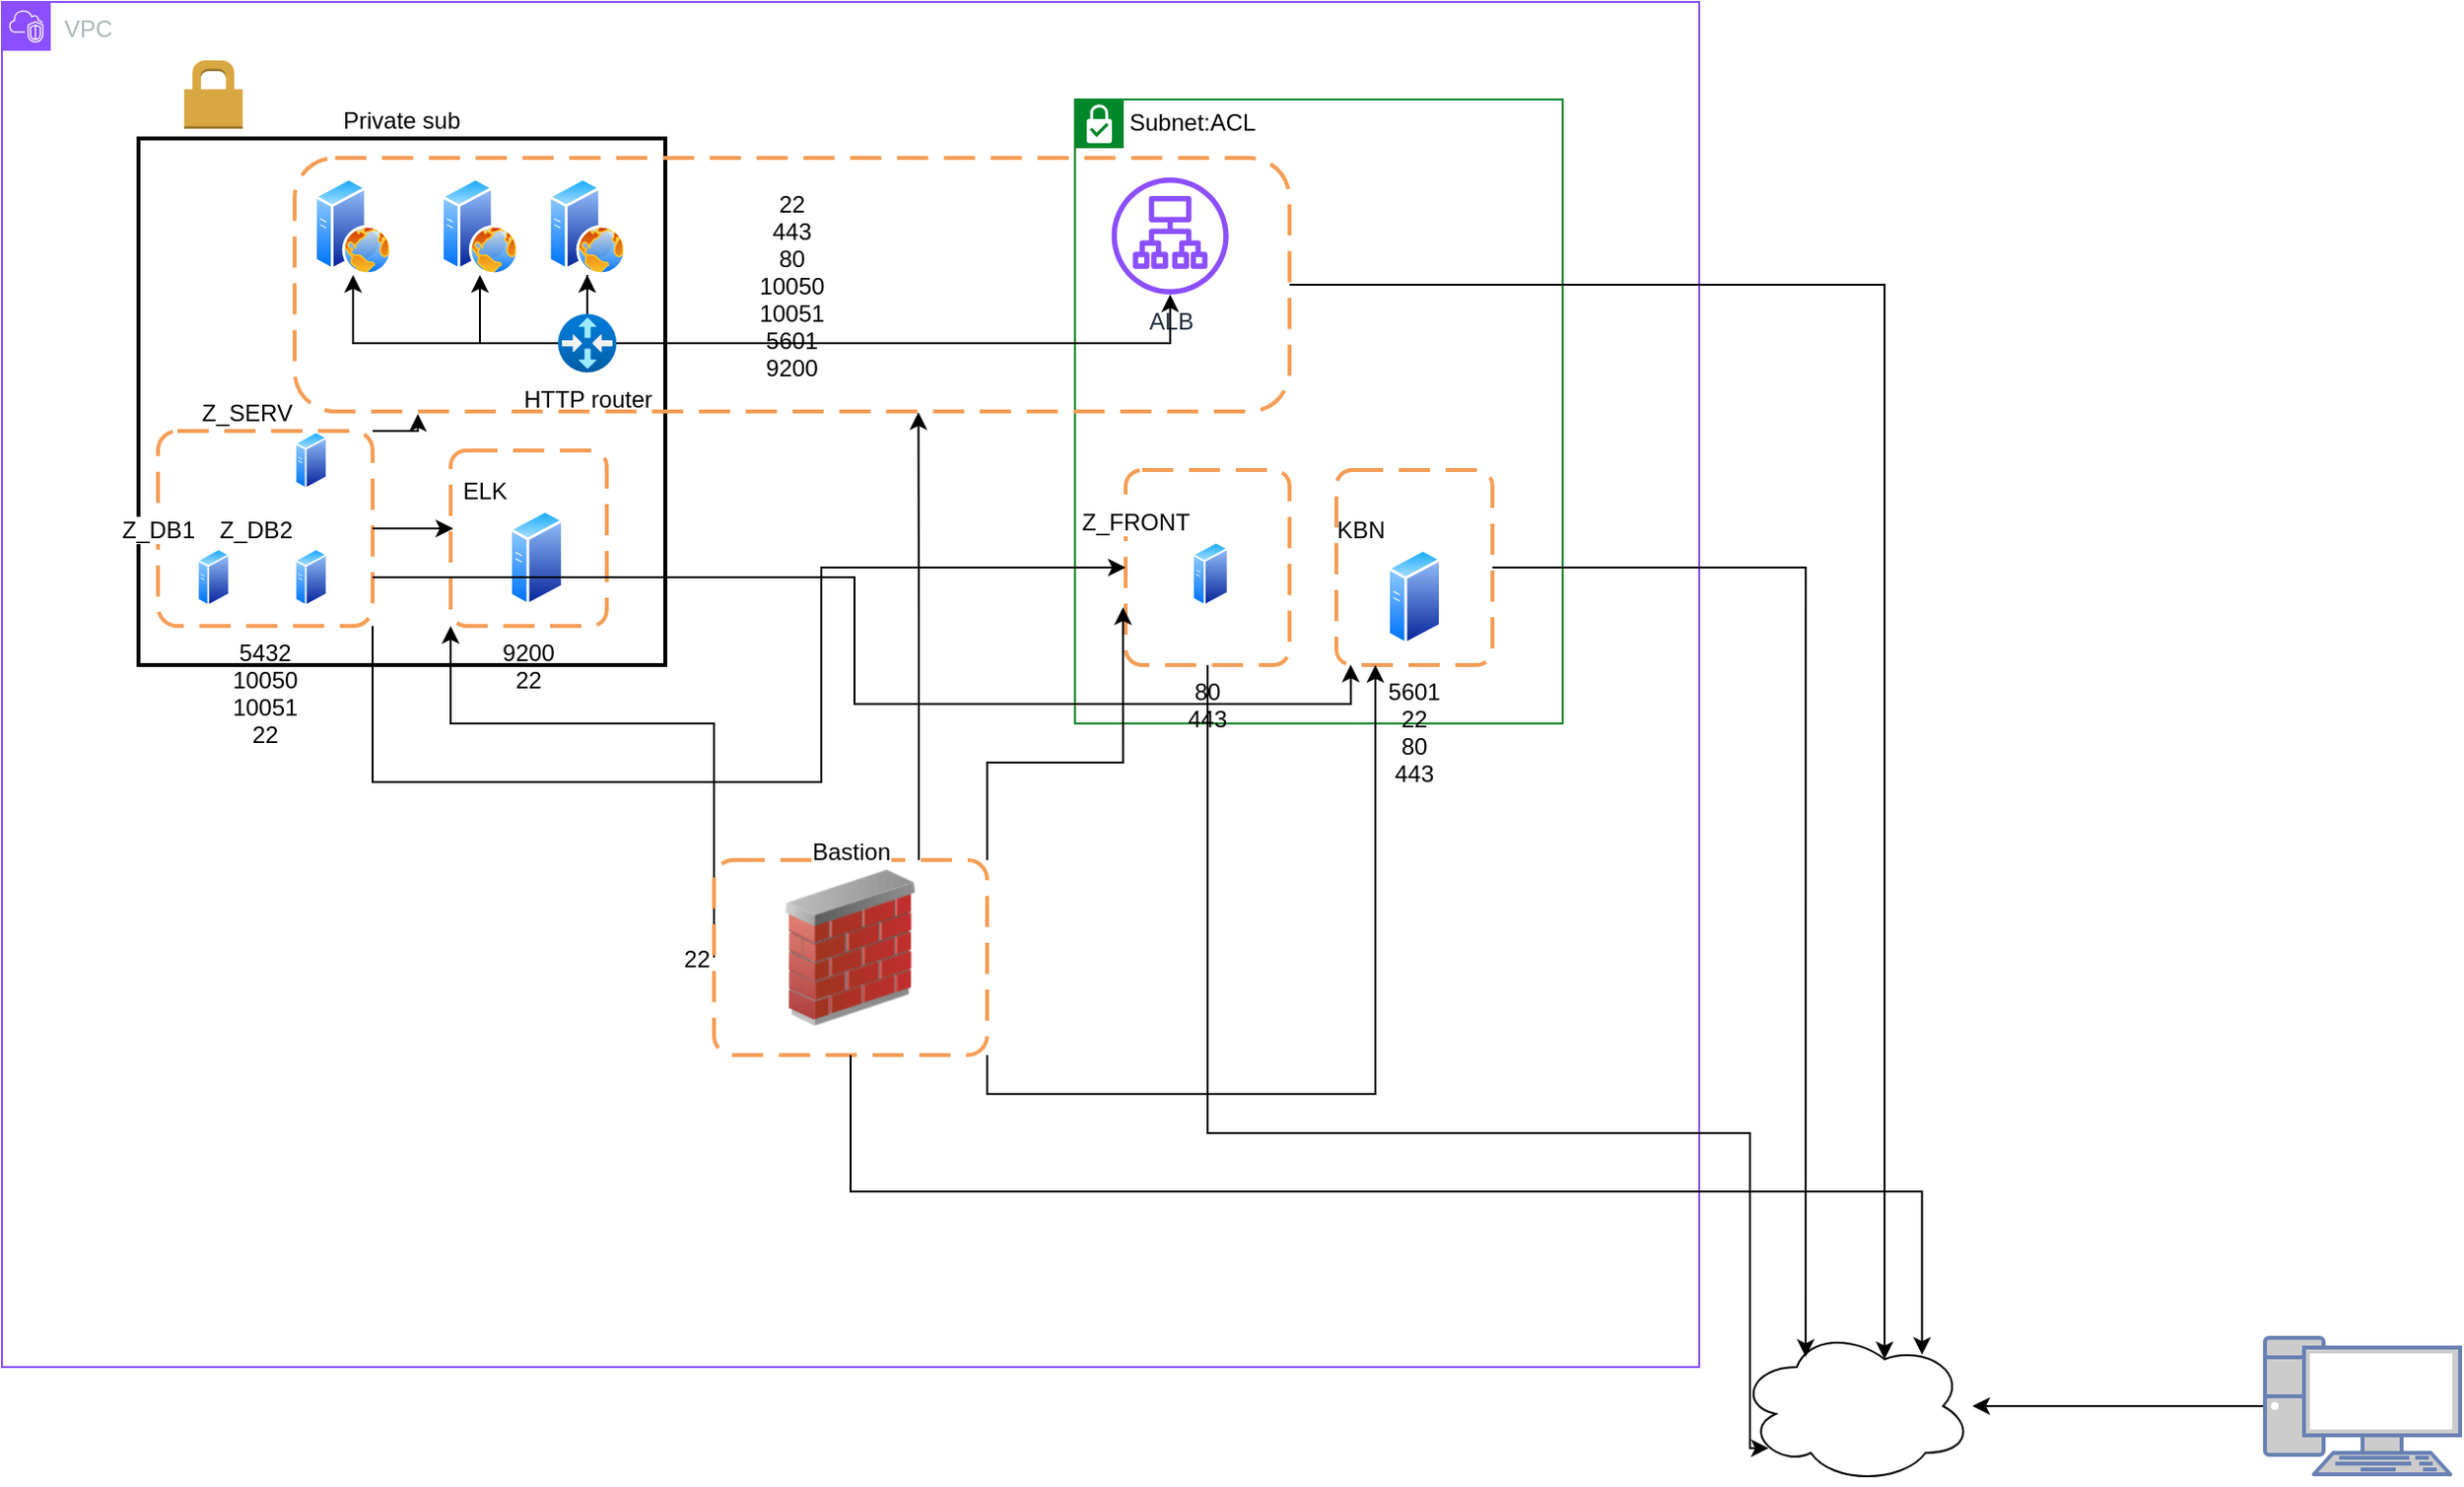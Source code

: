 <mxfile version="24.0.2" type="github">
  <diagram name="Page-1" id="822b0af5-4adb-64df-f703-e8dfc1f81529">
    <mxGraphModel dx="1498" dy="823" grid="1" gridSize="10" guides="1" tooltips="1" connect="1" arrows="1" fold="1" page="1" pageScale="1" pageWidth="1400" pageHeight="850" background="none" math="0" shadow="0">
      <root>
        <mxCell id="0" />
        <mxCell id="1" style="" parent="0" />
        <mxCell id="vzUK7i6TSwLmify1tvEo-21" value="" style="ellipse;shape=cloud;whiteSpace=wrap;html=1;" parent="1" vertex="1">
          <mxGeometry x="970" y="740" width="120" height="80" as="geometry" />
        </mxCell>
        <mxCell id="vzUK7i6TSwLmify1tvEo-33" value="VPC" style="points=[[0,0],[0.25,0],[0.5,0],[0.75,0],[1,0],[1,0.25],[1,0.5],[1,0.75],[1,1],[0.75,1],[0.5,1],[0.25,1],[0,1],[0,0.75],[0,0.5],[0,0.25]];outlineConnect=0;gradientColor=none;html=1;whiteSpace=wrap;fontSize=12;fontStyle=0;container=1;pointerEvents=0;collapsible=0;recursiveResize=0;shape=mxgraph.aws4.group;grIcon=mxgraph.aws4.group_vpc2;strokeColor=#8C4FFF;fillColor=none;verticalAlign=top;align=left;spacingLeft=30;fontColor=#AAB7B8;dashed=0;" parent="1" vertex="1">
          <mxGeometry x="80" y="60" width="870" height="700" as="geometry" />
        </mxCell>
        <mxCell id="vzUK7i6TSwLmify1tvEo-23" value="Private sub" style="rounded=1;arcSize=0;dashed=0;fillColor=default;gradientColor=none;strokeWidth=2;labelPosition=center;verticalLabelPosition=top;align=center;verticalAlign=bottom;" parent="vzUK7i6TSwLmify1tvEo-33" vertex="1">
          <mxGeometry x="70" y="70" width="270" height="270" as="geometry" />
        </mxCell>
        <mxCell id="vzUK7i6TSwLmify1tvEo-25" value="Subnet:ACL" style="shape=mxgraph.ibm.box;prType=subnet;fontStyle=0;verticalAlign=top;align=left;spacingLeft=32;spacingTop=4;fillColor=default;rounded=0;whiteSpace=wrap;html=1;strokeColor=#00882B;strokeWidth=1;dashed=0;container=1;spacing=-4;collapsible=0;expand=0;recursiveResize=0;gradientColor=none;" parent="vzUK7i6TSwLmify1tvEo-33" vertex="1">
          <mxGeometry x="550" y="50" width="250" height="320" as="geometry" />
        </mxCell>
        <mxCell id="vzUK7i6TSwLmify1tvEo-119" value="80&#xa;443" style="rounded=1;arcSize=10;dashed=1;strokeColor=#F59D56;fillColor=none;gradientColor=none;dashPattern=8 4;strokeWidth=2;labelPosition=center;verticalLabelPosition=bottom;align=center;verticalAlign=top;labelBorderColor=none;" parent="vzUK7i6TSwLmify1tvEo-25" vertex="1">
          <mxGeometry x="26" y="190" width="84" height="100" as="geometry" />
        </mxCell>
        <mxCell id="vzUK7i6TSwLmify1tvEo-65" value="KBN" style="image;aspect=fixed;perimeter=ellipsePerimeter;html=1;align=right;shadow=0;dashed=0;spacingTop=3;image=img/lib/active_directory/generic_server.svg;labelPosition=left;verticalLabelPosition=top;verticalAlign=bottom;" parent="vzUK7i6TSwLmify1tvEo-25" vertex="1">
          <mxGeometry x="160" y="230" width="28.0" height="50" as="geometry" />
        </mxCell>
        <mxCell id="vzUK7i6TSwLmify1tvEo-47" value="ALB" style="sketch=0;outlineConnect=0;fontColor=#232F3E;gradientColor=none;fillColor=#8C4FFF;strokeColor=none;dashed=0;verticalLabelPosition=bottom;verticalAlign=top;align=center;html=1;fontSize=12;fontStyle=0;aspect=fixed;pointerEvents=1;shape=mxgraph.aws4.application_load_balancer;" parent="vzUK7i6TSwLmify1tvEo-25" vertex="1">
          <mxGeometry x="18.8" y="40" width="60" height="60" as="geometry" />
        </mxCell>
        <mxCell id="vzUK7i6TSwLmify1tvEo-120" value="5601&#xa;22&#xa;80&#xa;443" style="rounded=1;arcSize=10;dashed=1;strokeColor=#F59D56;fillColor=none;gradientColor=none;dashPattern=8 4;strokeWidth=2;labelPosition=center;verticalLabelPosition=bottom;align=center;verticalAlign=top;labelBorderColor=none;" parent="vzUK7i6TSwLmify1tvEo-25" vertex="1">
          <mxGeometry x="134" y="190" width="80" height="100" as="geometry" />
        </mxCell>
        <mxCell id="vzUK7i6TSwLmify1tvEo-150" value="Z_FRONT" style="image;aspect=fixed;perimeter=ellipsePerimeter;html=1;align=right;shadow=0;dashed=0;spacingTop=3;image=img/lib/active_directory/generic_server.svg;labelPosition=left;verticalLabelPosition=top;verticalAlign=bottom;" parent="vzUK7i6TSwLmify1tvEo-25" vertex="1">
          <mxGeometry x="60" y="226.43" width="18.8" height="33.57" as="geometry" />
        </mxCell>
        <mxCell id="vzUK7i6TSwLmify1tvEo-55" value="" style="image;aspect=fixed;perimeter=ellipsePerimeter;html=1;align=center;shadow=0;dashed=0;spacingTop=3;image=img/lib/active_directory/web_server.svg;" parent="vzUK7i6TSwLmify1tvEo-33" vertex="1">
          <mxGeometry x="280" y="90" width="40" height="50" as="geometry" />
        </mxCell>
        <mxCell id="vzUK7i6TSwLmify1tvEo-78" value="ELK" style="image;aspect=fixed;perimeter=ellipsePerimeter;html=1;align=right;shadow=0;dashed=0;spacingTop=3;image=img/lib/active_directory/generic_server.svg;labelPosition=left;verticalLabelPosition=top;verticalAlign=bottom;" parent="vzUK7i6TSwLmify1tvEo-33" vertex="1">
          <mxGeometry x="260" y="260" width="28.0" height="50" as="geometry" />
        </mxCell>
        <mxCell id="vzUK7i6TSwLmify1tvEo-121" value="9200&#xa;22" style="rounded=1;arcSize=10;dashed=1;strokeColor=#F59D56;fillColor=none;gradientColor=none;dashPattern=8 4;strokeWidth=2;labelPosition=center;verticalLabelPosition=bottom;align=center;verticalAlign=top;labelBorderColor=none;" parent="vzUK7i6TSwLmify1tvEo-33" vertex="1">
          <mxGeometry x="230" y="230" width="80" height="90" as="geometry" />
        </mxCell>
        <mxCell id="vzUK7i6TSwLmify1tvEo-123" style="edgeStyle=orthogonalEdgeStyle;rounded=0;orthogonalLoop=1;jettySize=auto;html=1;exitX=0;exitY=0.5;exitDx=0;exitDy=0;entryX=0;entryY=1;entryDx=0;entryDy=0;" parent="vzUK7i6TSwLmify1tvEo-33" source="vzUK7i6TSwLmify1tvEo-122" target="vzUK7i6TSwLmify1tvEo-121" edge="1">
          <mxGeometry relative="1" as="geometry">
            <Array as="points">
              <mxPoint x="230" y="370" />
            </Array>
          </mxGeometry>
        </mxCell>
        <mxCell id="vzUK7i6TSwLmify1tvEo-126" style="edgeStyle=orthogonalEdgeStyle;rounded=0;orthogonalLoop=1;jettySize=auto;html=1;exitX=1;exitY=1;exitDx=0;exitDy=0;entryX=0.25;entryY=1;entryDx=0;entryDy=0;" parent="vzUK7i6TSwLmify1tvEo-33" source="vzUK7i6TSwLmify1tvEo-122" target="vzUK7i6TSwLmify1tvEo-120" edge="1">
          <mxGeometry relative="1" as="geometry" />
        </mxCell>
        <mxCell id="vzUK7i6TSwLmify1tvEo-122" value="22" style="rounded=1;arcSize=10;dashed=1;strokeColor=#F59D56;fillColor=none;gradientColor=none;dashPattern=8 4;strokeWidth=2;labelPosition=left;verticalLabelPosition=middle;align=right;verticalAlign=middle;labelBorderColor=none;" parent="vzUK7i6TSwLmify1tvEo-33" vertex="1">
          <mxGeometry x="365" y="440" width="140" height="100" as="geometry" />
        </mxCell>
        <mxCell id="vzUK7i6TSwLmify1tvEo-22" value="Bastion" style="image;html=1;image=img/lib/clip_art/networking/Firewall_02_128x128.png;labelPosition=center;verticalLabelPosition=top;align=center;verticalAlign=bottom;" parent="vzUK7i6TSwLmify1tvEo-33" vertex="1">
          <mxGeometry x="395" y="445" width="80" height="80" as="geometry" />
        </mxCell>
        <mxCell id="vzUK7i6TSwLmify1tvEo-125" style="edgeStyle=orthogonalEdgeStyle;rounded=0;orthogonalLoop=1;jettySize=auto;html=1;exitX=1;exitY=0;exitDx=0;exitDy=0;entryX=-0.016;entryY=0.704;entryDx=0;entryDy=0;entryPerimeter=0;" parent="vzUK7i6TSwLmify1tvEo-33" source="vzUK7i6TSwLmify1tvEo-122" target="vzUK7i6TSwLmify1tvEo-119" edge="1">
          <mxGeometry relative="1" as="geometry" />
        </mxCell>
        <mxCell id="vzUK7i6TSwLmify1tvEo-135" style="edgeStyle=orthogonalEdgeStyle;rounded=0;orthogonalLoop=1;jettySize=auto;html=1;" parent="vzUK7i6TSwLmify1tvEo-33" source="vzUK7i6TSwLmify1tvEo-132" target="vzUK7i6TSwLmify1tvEo-55" edge="1">
          <mxGeometry relative="1" as="geometry" />
        </mxCell>
        <mxCell id="vzUK7i6TSwLmify1tvEo-154" style="edgeStyle=orthogonalEdgeStyle;rounded=0;orthogonalLoop=1;jettySize=auto;html=1;" parent="vzUK7i6TSwLmify1tvEo-33" source="vzUK7i6TSwLmify1tvEo-132" target="vzUK7i6TSwLmify1tvEo-47" edge="1">
          <mxGeometry relative="1" as="geometry" />
        </mxCell>
        <mxCell id="vzUK7i6TSwLmify1tvEo-132" value=" HTTP router" style="image;aspect=fixed;html=1;points=[];align=center;fontSize=12;image=img/lib/azure2/networking/Virtual_Router.svg;" parent="vzUK7i6TSwLmify1tvEo-33" vertex="1">
          <mxGeometry x="285" y="160" width="30" height="30" as="geometry" />
        </mxCell>
        <mxCell id="vzUK7i6TSwLmify1tvEo-152" style="edgeStyle=orthogonalEdgeStyle;rounded=0;orthogonalLoop=1;jettySize=auto;html=1;exitX=1;exitY=1;exitDx=0;exitDy=0;" parent="vzUK7i6TSwLmify1tvEo-33" source="vzUK7i6TSwLmify1tvEo-146" target="vzUK7i6TSwLmify1tvEo-119" edge="1">
          <mxGeometry relative="1" as="geometry">
            <Array as="points">
              <mxPoint x="190" y="400" />
              <mxPoint x="420" y="400" />
              <mxPoint x="420" y="290" />
            </Array>
          </mxGeometry>
        </mxCell>
        <mxCell id="vzUK7i6TSwLmify1tvEo-146" value="5432&#xa;10050&#xa;10051&#xa;22" style="rounded=1;arcSize=10;dashed=1;strokeColor=#F59D56;fillColor=none;gradientColor=none;dashPattern=8 4;strokeWidth=2;labelPosition=center;verticalLabelPosition=bottom;align=center;verticalAlign=top;labelBorderColor=none;" parent="vzUK7i6TSwLmify1tvEo-33" vertex="1">
          <mxGeometry x="80" y="220" width="110" height="100" as="geometry" />
        </mxCell>
        <mxCell id="vzUK7i6TSwLmify1tvEo-147" value="Z_DB2" style="image;aspect=fixed;perimeter=ellipsePerimeter;html=1;align=right;shadow=0;dashed=0;spacingTop=3;image=img/lib/active_directory/generic_server.svg;labelPosition=left;verticalLabelPosition=top;verticalAlign=bottom;" parent="vzUK7i6TSwLmify1tvEo-33" vertex="1">
          <mxGeometry x="150.0" y="280" width="16.8" height="30" as="geometry" />
        </mxCell>
        <mxCell id="vzUK7i6TSwLmify1tvEo-148" value="Z_SERV" style="image;aspect=fixed;perimeter=ellipsePerimeter;html=1;align=right;shadow=0;dashed=0;spacingTop=3;image=img/lib/active_directory/generic_server.svg;labelPosition=left;verticalLabelPosition=top;verticalAlign=bottom;" parent="vzUK7i6TSwLmify1tvEo-33" vertex="1">
          <mxGeometry x="150" y="220" width="16.8" height="30" as="geometry" />
        </mxCell>
        <mxCell id="vzUK7i6TSwLmify1tvEo-153" value="Z_DB1" style="image;aspect=fixed;perimeter=ellipsePerimeter;html=1;align=right;shadow=0;dashed=0;spacingTop=3;image=img/lib/active_directory/generic_server.svg;labelPosition=left;verticalLabelPosition=top;verticalAlign=bottom;" parent="vzUK7i6TSwLmify1tvEo-33" vertex="1">
          <mxGeometry x="100.0" y="280" width="16.8" height="30" as="geometry" />
        </mxCell>
        <mxCell id="vzUK7i6TSwLmify1tvEo-24" value="" style="dashed=0;html=1;shape=mxgraph.aws3.permissions;fillColor=#D9A741;gradientColor=none;dashed=0;" parent="vzUK7i6TSwLmify1tvEo-33" vertex="1">
          <mxGeometry x="93.4" y="30" width="30" height="35" as="geometry" />
        </mxCell>
        <mxCell id="TTI0I26ihcTUOv5LXeap-3" style="edgeStyle=orthogonalEdgeStyle;rounded=0;orthogonalLoop=1;jettySize=auto;html=1;exitX=1;exitY=0.5;exitDx=0;exitDy=0;entryX=0.017;entryY=0.445;entryDx=0;entryDy=0;entryPerimeter=0;" parent="vzUK7i6TSwLmify1tvEo-33" source="vzUK7i6TSwLmify1tvEo-146" target="vzUK7i6TSwLmify1tvEo-121" edge="1">
          <mxGeometry relative="1" as="geometry" />
        </mxCell>
        <mxCell id="TTI0I26ihcTUOv5LXeap-5" style="edgeStyle=orthogonalEdgeStyle;rounded=0;orthogonalLoop=1;jettySize=auto;html=1;exitX=1;exitY=0.75;exitDx=0;exitDy=0;entryX=0.092;entryY=0.998;entryDx=0;entryDy=0;entryPerimeter=0;" parent="vzUK7i6TSwLmify1tvEo-33" source="vzUK7i6TSwLmify1tvEo-146" target="vzUK7i6TSwLmify1tvEo-120" edge="1">
          <mxGeometry relative="1" as="geometry" />
        </mxCell>
        <mxCell id="vzUK7i6TSwLmify1tvEo-130" style="edgeStyle=orthogonalEdgeStyle;rounded=0;orthogonalLoop=1;jettySize=auto;html=1;exitX=0;exitY=0.5;exitDx=0;exitDy=0;exitPerimeter=0;" parent="1" source="vzUK7i6TSwLmify1tvEo-35" target="vzUK7i6TSwLmify1tvEo-21" edge="1">
          <mxGeometry relative="1" as="geometry" />
        </mxCell>
        <mxCell id="vzUK7i6TSwLmify1tvEo-35" value="" style="fontColor=#0066CC;verticalAlign=top;verticalLabelPosition=bottom;labelPosition=center;align=center;html=1;outlineConnect=0;fillColor=#CCCCCC;strokeColor=#6881B3;gradientColor=none;gradientDirection=north;strokeWidth=2;shape=mxgraph.networks.pc;" parent="1" vertex="1">
          <mxGeometry x="1240" y="745" width="100" height="70" as="geometry" />
        </mxCell>
        <mxCell id="vzUK7i6TSwLmify1tvEo-54" value="" style="image;aspect=fixed;perimeter=ellipsePerimeter;html=1;align=center;shadow=0;dashed=0;spacingTop=3;image=img/lib/active_directory/web_server.svg;" parent="1" vertex="1">
          <mxGeometry x="240" y="150" width="40" height="50" as="geometry" />
        </mxCell>
        <mxCell id="vzUK7i6TSwLmify1tvEo-56" value="" style="image;aspect=fixed;perimeter=ellipsePerimeter;html=1;align=center;shadow=0;dashed=0;spacingTop=3;image=img/lib/active_directory/web_server.svg;" parent="1" vertex="1">
          <mxGeometry x="305" y="150" width="40" height="50" as="geometry" />
        </mxCell>
        <mxCell id="vzUK7i6TSwLmify1tvEo-124" style="edgeStyle=orthogonalEdgeStyle;rounded=0;orthogonalLoop=1;jettySize=auto;html=1;exitX=0.75;exitY=0;exitDx=0;exitDy=0;entryX=0.627;entryY=1.003;entryDx=0;entryDy=0;entryPerimeter=0;" parent="1" source="vzUK7i6TSwLmify1tvEo-122" target="vzUK7i6TSwLmify1tvEo-118" edge="1">
          <mxGeometry relative="1" as="geometry" />
        </mxCell>
        <mxCell id="vzUK7i6TSwLmify1tvEo-129" style="edgeStyle=orthogonalEdgeStyle;rounded=0;orthogonalLoop=1;jettySize=auto;html=1;exitX=0.5;exitY=1;exitDx=0;exitDy=0;entryX=0.785;entryY=0.171;entryDx=0;entryDy=0;entryPerimeter=0;" parent="1" source="vzUK7i6TSwLmify1tvEo-122" target="vzUK7i6TSwLmify1tvEo-21" edge="1">
          <mxGeometry relative="1" as="geometry" />
        </mxCell>
        <mxCell id="vzUK7i6TSwLmify1tvEo-136" style="edgeStyle=orthogonalEdgeStyle;rounded=0;orthogonalLoop=1;jettySize=auto;html=1;" parent="1" source="vzUK7i6TSwLmify1tvEo-132" target="vzUK7i6TSwLmify1tvEo-56" edge="1">
          <mxGeometry relative="1" as="geometry" />
        </mxCell>
        <mxCell id="vzUK7i6TSwLmify1tvEo-137" style="edgeStyle=orthogonalEdgeStyle;rounded=0;orthogonalLoop=1;jettySize=auto;html=1;" parent="1" source="vzUK7i6TSwLmify1tvEo-132" target="vzUK7i6TSwLmify1tvEo-54" edge="1">
          <mxGeometry relative="1" as="geometry" />
        </mxCell>
        <mxCell id="vzUK7i6TSwLmify1tvEo-143" style="edgeStyle=orthogonalEdgeStyle;rounded=0;orthogonalLoop=1;jettySize=auto;html=1;entryX=0.288;entryY=0.185;entryDx=0;entryDy=0;entryPerimeter=0;" parent="1" source="vzUK7i6TSwLmify1tvEo-120" target="vzUK7i6TSwLmify1tvEo-21" edge="1">
          <mxGeometry relative="1" as="geometry" />
        </mxCell>
        <mxCell id="vzUK7i6TSwLmify1tvEo-151" style="edgeStyle=orthogonalEdgeStyle;rounded=0;orthogonalLoop=1;jettySize=auto;html=1;exitX=0.5;exitY=1;exitDx=0;exitDy=0;entryX=0.13;entryY=0.77;entryDx=0;entryDy=0;entryPerimeter=0;" parent="1" source="vzUK7i6TSwLmify1tvEo-119" target="vzUK7i6TSwLmify1tvEo-21" edge="1">
          <mxGeometry relative="1" as="geometry">
            <Array as="points">
              <mxPoint x="698" y="640" />
              <mxPoint x="976" y="640" />
            </Array>
          </mxGeometry>
        </mxCell>
        <mxCell id="vzUK7i6TSwLmify1tvEo-118" value="22&#xa;443&#xa;80&#xa;10050&#xa;10051&#xa;5601&#xa;9200" style="rounded=1;arcSize=16;dashed=1;strokeColor=#F59D56;fillColor=none;gradientColor=none;dashPattern=8 4;strokeWidth=2;labelPosition=center;verticalLabelPosition=middle;align=center;verticalAlign=middle;labelBorderColor=none;" parent="1" vertex="1">
          <mxGeometry x="230" y="140" width="510" height="130" as="geometry" />
        </mxCell>
        <mxCell id="TTI0I26ihcTUOv5LXeap-1" style="edgeStyle=orthogonalEdgeStyle;rounded=0;orthogonalLoop=1;jettySize=auto;html=1;exitX=1;exitY=0.5;exitDx=0;exitDy=0;entryX=0.625;entryY=0.2;entryDx=0;entryDy=0;entryPerimeter=0;" parent="1" source="vzUK7i6TSwLmify1tvEo-118" target="vzUK7i6TSwLmify1tvEo-21" edge="1">
          <mxGeometry relative="1" as="geometry" />
        </mxCell>
        <mxCell id="TTI0I26ihcTUOv5LXeap-4" style="edgeStyle=orthogonalEdgeStyle;rounded=0;orthogonalLoop=1;jettySize=auto;html=1;exitX=1;exitY=0;exitDx=0;exitDy=0;entryX=0.124;entryY=1.01;entryDx=0;entryDy=0;entryPerimeter=0;" parent="1" source="vzUK7i6TSwLmify1tvEo-146" target="vzUK7i6TSwLmify1tvEo-118" edge="1">
          <mxGeometry relative="1" as="geometry" />
        </mxCell>
      </root>
    </mxGraphModel>
  </diagram>
</mxfile>

